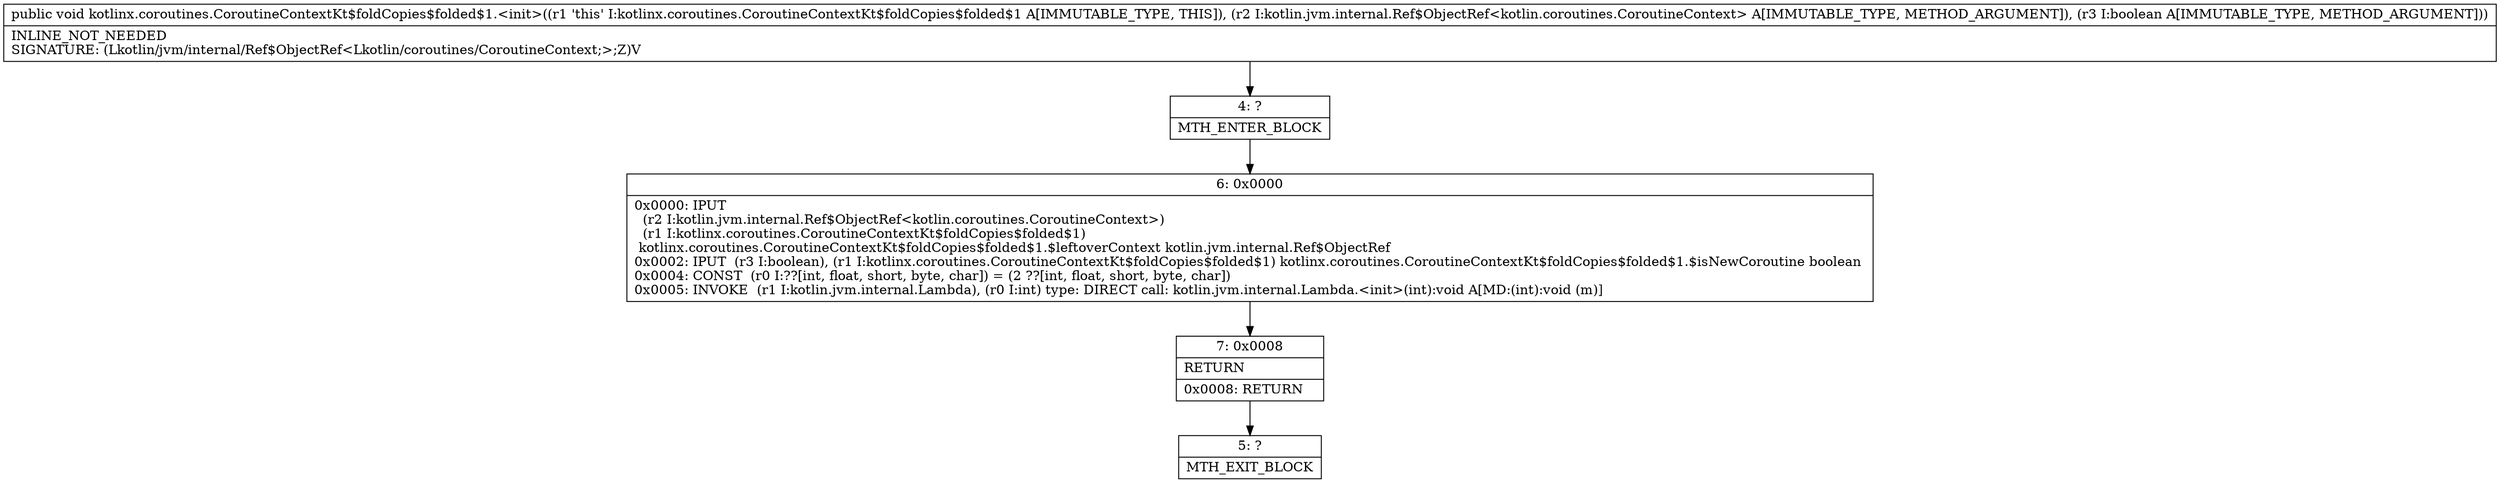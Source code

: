 digraph "CFG forkotlinx.coroutines.CoroutineContextKt$foldCopies$folded$1.\<init\>(Lkotlin\/jvm\/internal\/Ref$ObjectRef;Z)V" {
Node_4 [shape=record,label="{4\:\ ?|MTH_ENTER_BLOCK\l}"];
Node_6 [shape=record,label="{6\:\ 0x0000|0x0000: IPUT  \l  (r2 I:kotlin.jvm.internal.Ref$ObjectRef\<kotlin.coroutines.CoroutineContext\>)\l  (r1 I:kotlinx.coroutines.CoroutineContextKt$foldCopies$folded$1)\l kotlinx.coroutines.CoroutineContextKt$foldCopies$folded$1.$leftoverContext kotlin.jvm.internal.Ref$ObjectRef \l0x0002: IPUT  (r3 I:boolean), (r1 I:kotlinx.coroutines.CoroutineContextKt$foldCopies$folded$1) kotlinx.coroutines.CoroutineContextKt$foldCopies$folded$1.$isNewCoroutine boolean \l0x0004: CONST  (r0 I:??[int, float, short, byte, char]) = (2 ??[int, float, short, byte, char]) \l0x0005: INVOKE  (r1 I:kotlin.jvm.internal.Lambda), (r0 I:int) type: DIRECT call: kotlin.jvm.internal.Lambda.\<init\>(int):void A[MD:(int):void (m)]\l}"];
Node_7 [shape=record,label="{7\:\ 0x0008|RETURN\l|0x0008: RETURN   \l}"];
Node_5 [shape=record,label="{5\:\ ?|MTH_EXIT_BLOCK\l}"];
MethodNode[shape=record,label="{public void kotlinx.coroutines.CoroutineContextKt$foldCopies$folded$1.\<init\>((r1 'this' I:kotlinx.coroutines.CoroutineContextKt$foldCopies$folded$1 A[IMMUTABLE_TYPE, THIS]), (r2 I:kotlin.jvm.internal.Ref$ObjectRef\<kotlin.coroutines.CoroutineContext\> A[IMMUTABLE_TYPE, METHOD_ARGUMENT]), (r3 I:boolean A[IMMUTABLE_TYPE, METHOD_ARGUMENT]))  | INLINE_NOT_NEEDED\lSIGNATURE: (Lkotlin\/jvm\/internal\/Ref$ObjectRef\<Lkotlin\/coroutines\/CoroutineContext;\>;Z)V\l}"];
MethodNode -> Node_4;Node_4 -> Node_6;
Node_6 -> Node_7;
Node_7 -> Node_5;
}

